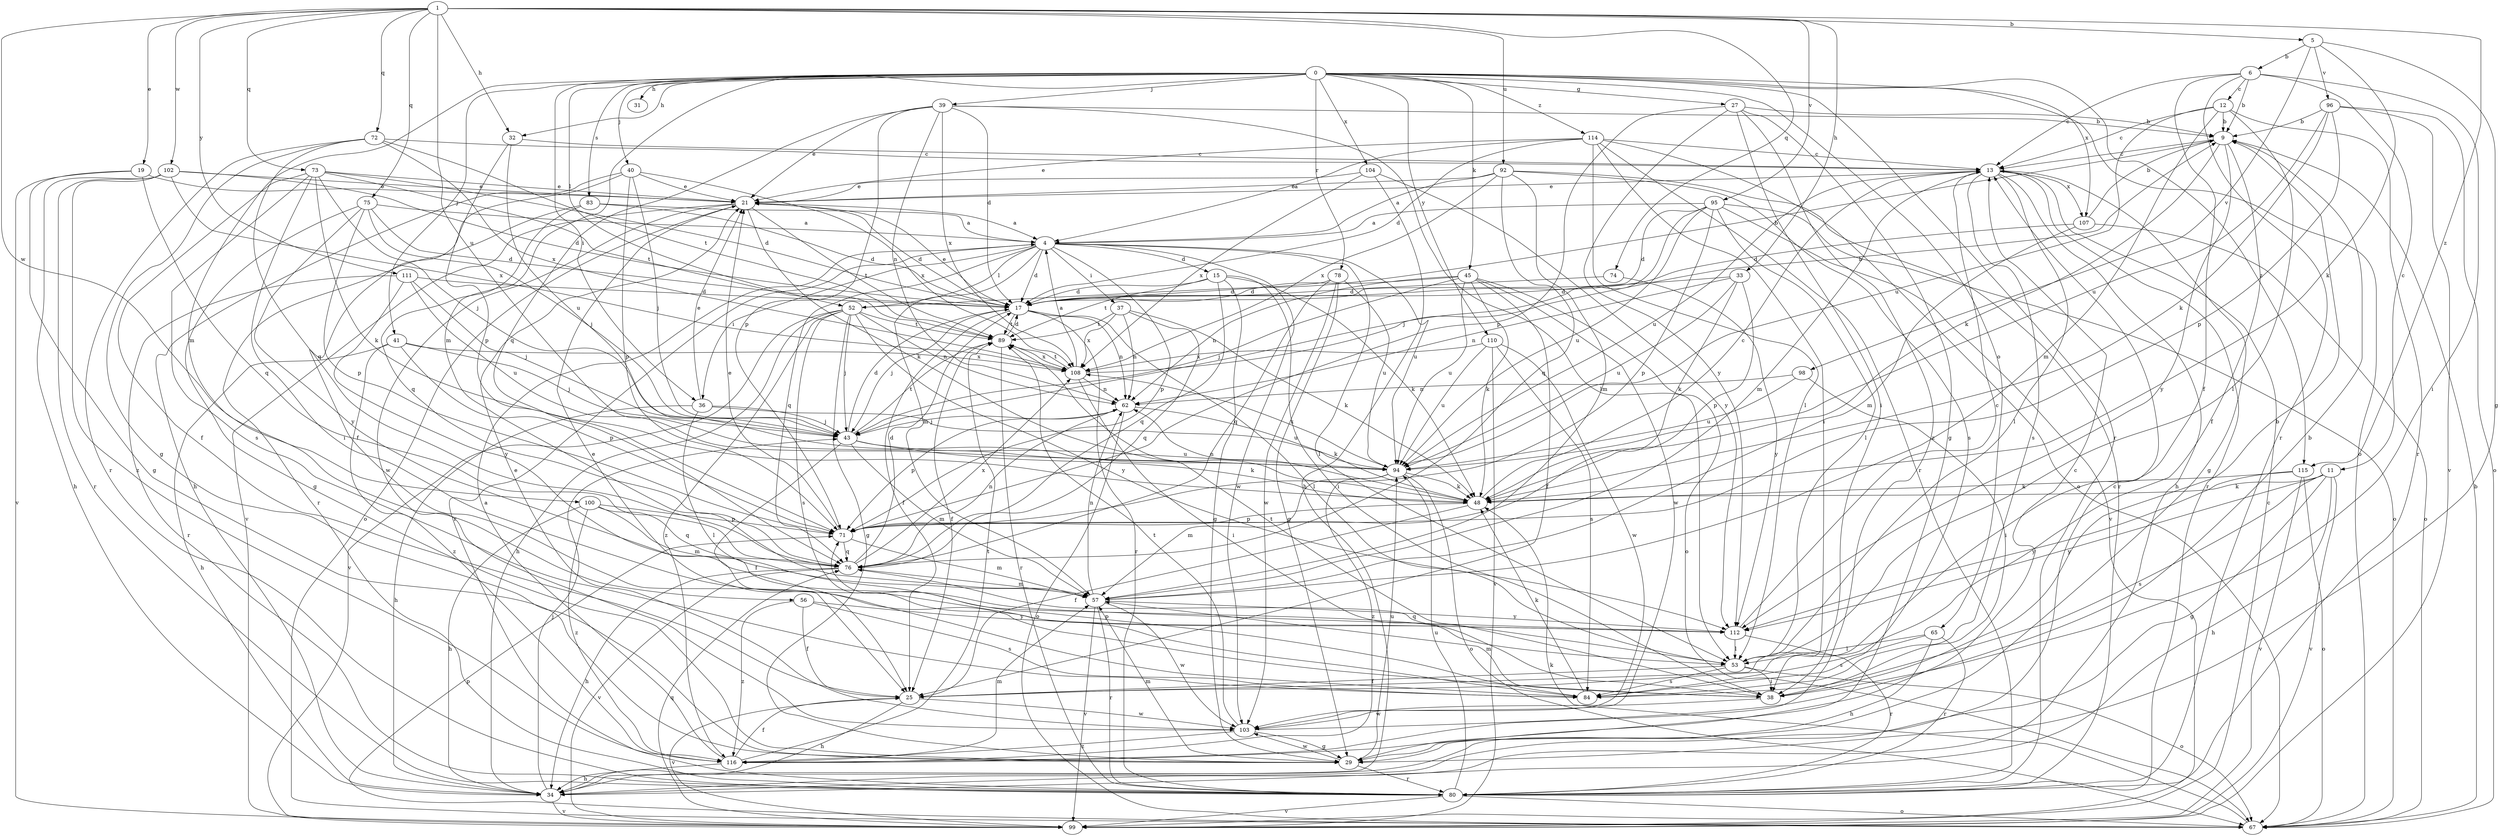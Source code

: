 strict digraph  {
0;
1;
4;
5;
6;
9;
11;
12;
13;
15;
17;
19;
21;
25;
27;
29;
31;
32;
33;
34;
36;
37;
38;
39;
40;
41;
43;
45;
48;
52;
53;
56;
57;
62;
65;
67;
71;
72;
73;
74;
75;
76;
78;
80;
83;
84;
89;
92;
94;
95;
96;
98;
99;
100;
102;
103;
104;
107;
108;
110;
111;
112;
114;
115;
116;
0 -> 27  [label=g];
0 -> 31  [label=h];
0 -> 32  [label=h];
0 -> 36  [label=i];
0 -> 39  [label=j];
0 -> 40  [label=j];
0 -> 41  [label=j];
0 -> 45  [label=k];
0 -> 52  [label=l];
0 -> 56  [label=m];
0 -> 57  [label=m];
0 -> 65  [label=o];
0 -> 67  [label=o];
0 -> 78  [label=r];
0 -> 80  [label=r];
0 -> 83  [label=s];
0 -> 104  [label=x];
0 -> 107  [label=x];
0 -> 110  [label=y];
0 -> 114  [label=z];
0 -> 115  [label=z];
1 -> 5  [label=b];
1 -> 19  [label=e];
1 -> 32  [label=h];
1 -> 33  [label=h];
1 -> 72  [label=q];
1 -> 73  [label=q];
1 -> 74  [label=q];
1 -> 75  [label=q];
1 -> 92  [label=u];
1 -> 94  [label=u];
1 -> 95  [label=v];
1 -> 100  [label=w];
1 -> 102  [label=w];
1 -> 111  [label=y];
1 -> 115  [label=z];
4 -> 15  [label=d];
4 -> 17  [label=d];
4 -> 36  [label=i];
4 -> 37  [label=i];
4 -> 52  [label=l];
4 -> 53  [label=l];
4 -> 57  [label=m];
4 -> 71  [label=p];
4 -> 76  [label=q];
4 -> 80  [label=r];
4 -> 94  [label=u];
4 -> 103  [label=w];
5 -> 6  [label=b];
5 -> 29  [label=g];
5 -> 48  [label=k];
5 -> 96  [label=v];
5 -> 98  [label=v];
6 -> 9  [label=b];
6 -> 11  [label=c];
6 -> 12  [label=c];
6 -> 13  [label=c];
6 -> 25  [label=f];
6 -> 38  [label=i];
6 -> 80  [label=r];
9 -> 13  [label=c];
9 -> 25  [label=f];
9 -> 48  [label=k];
9 -> 112  [label=y];
11 -> 29  [label=g];
11 -> 34  [label=h];
11 -> 48  [label=k];
11 -> 84  [label=s];
11 -> 99  [label=v];
11 -> 112  [label=y];
12 -> 9  [label=b];
12 -> 13  [label=c];
12 -> 53  [label=l];
12 -> 57  [label=m];
12 -> 80  [label=r];
12 -> 94  [label=u];
13 -> 21  [label=e];
13 -> 29  [label=g];
13 -> 34  [label=h];
13 -> 53  [label=l];
13 -> 57  [label=m];
13 -> 80  [label=r];
13 -> 84  [label=s];
13 -> 94  [label=u];
13 -> 107  [label=x];
15 -> 17  [label=d];
15 -> 29  [label=g];
15 -> 38  [label=i];
15 -> 48  [label=k];
15 -> 76  [label=q];
15 -> 89  [label=t];
17 -> 21  [label=e];
17 -> 25  [label=f];
17 -> 43  [label=j];
17 -> 53  [label=l];
17 -> 62  [label=n];
17 -> 80  [label=r];
17 -> 89  [label=t];
19 -> 21  [label=e];
19 -> 29  [label=g];
19 -> 76  [label=q];
19 -> 99  [label=v];
21 -> 4  [label=a];
21 -> 17  [label=d];
21 -> 48  [label=k];
21 -> 67  [label=o];
21 -> 89  [label=t];
21 -> 99  [label=v];
21 -> 103  [label=w];
25 -> 34  [label=h];
25 -> 99  [label=v];
25 -> 103  [label=w];
27 -> 9  [label=b];
27 -> 29  [label=g];
27 -> 38  [label=i];
27 -> 71  [label=p];
27 -> 112  [label=y];
27 -> 116  [label=z];
29 -> 57  [label=m];
29 -> 80  [label=r];
29 -> 94  [label=u];
29 -> 103  [label=w];
32 -> 13  [label=c];
32 -> 71  [label=p];
32 -> 94  [label=u];
33 -> 17  [label=d];
33 -> 48  [label=k];
33 -> 62  [label=n];
33 -> 71  [label=p];
33 -> 94  [label=u];
34 -> 13  [label=c];
34 -> 43  [label=j];
34 -> 99  [label=v];
36 -> 21  [label=e];
36 -> 34  [label=h];
36 -> 43  [label=j];
36 -> 53  [label=l];
36 -> 94  [label=u];
37 -> 48  [label=k];
37 -> 62  [label=n];
37 -> 76  [label=q];
37 -> 89  [label=t];
37 -> 108  [label=x];
38 -> 9  [label=b];
38 -> 57  [label=m];
38 -> 89  [label=t];
38 -> 103  [label=w];
39 -> 9  [label=b];
39 -> 17  [label=d];
39 -> 21  [label=e];
39 -> 53  [label=l];
39 -> 62  [label=n];
39 -> 71  [label=p];
39 -> 76  [label=q];
39 -> 108  [label=x];
40 -> 21  [label=e];
40 -> 25  [label=f];
40 -> 34  [label=h];
40 -> 43  [label=j];
40 -> 71  [label=p];
40 -> 108  [label=x];
41 -> 34  [label=h];
41 -> 43  [label=j];
41 -> 71  [label=p];
41 -> 108  [label=x];
41 -> 116  [label=z];
43 -> 17  [label=d];
43 -> 25  [label=f];
43 -> 48  [label=k];
43 -> 57  [label=m];
43 -> 89  [label=t];
43 -> 94  [label=u];
45 -> 17  [label=d];
45 -> 25  [label=f];
45 -> 43  [label=j];
45 -> 48  [label=k];
45 -> 62  [label=n];
45 -> 67  [label=o];
45 -> 94  [label=u];
45 -> 103  [label=w];
48 -> 13  [label=c];
48 -> 25  [label=f];
48 -> 62  [label=n];
48 -> 71  [label=p];
52 -> 9  [label=b];
52 -> 29  [label=g];
52 -> 34  [label=h];
52 -> 43  [label=j];
52 -> 62  [label=n];
52 -> 84  [label=s];
52 -> 89  [label=t];
52 -> 99  [label=v];
52 -> 112  [label=y];
52 -> 116  [label=z];
53 -> 25  [label=f];
53 -> 38  [label=i];
53 -> 67  [label=o];
53 -> 76  [label=q];
53 -> 84  [label=s];
56 -> 25  [label=f];
56 -> 84  [label=s];
56 -> 112  [label=y];
56 -> 116  [label=z];
57 -> 62  [label=n];
57 -> 80  [label=r];
57 -> 99  [label=v];
57 -> 103  [label=w];
57 -> 112  [label=y];
62 -> 43  [label=j];
62 -> 48  [label=k];
62 -> 67  [label=o];
62 -> 71  [label=p];
65 -> 34  [label=h];
65 -> 53  [label=l];
65 -> 80  [label=r];
65 -> 84  [label=s];
67 -> 9  [label=b];
67 -> 48  [label=k];
67 -> 71  [label=p];
71 -> 21  [label=e];
71 -> 57  [label=m];
71 -> 76  [label=q];
72 -> 13  [label=c];
72 -> 29  [label=g];
72 -> 76  [label=q];
72 -> 80  [label=r];
72 -> 89  [label=t];
72 -> 108  [label=x];
73 -> 17  [label=d];
73 -> 21  [label=e];
73 -> 25  [label=f];
73 -> 38  [label=i];
73 -> 43  [label=j];
73 -> 48  [label=k];
73 -> 84  [label=s];
73 -> 89  [label=t];
74 -> 17  [label=d];
74 -> 112  [label=y];
75 -> 4  [label=a];
75 -> 17  [label=d];
75 -> 29  [label=g];
75 -> 43  [label=j];
75 -> 71  [label=p];
75 -> 112  [label=y];
76 -> 17  [label=d];
76 -> 34  [label=h];
76 -> 57  [label=m];
76 -> 62  [label=n];
76 -> 99  [label=v];
76 -> 108  [label=x];
78 -> 17  [label=d];
78 -> 29  [label=g];
78 -> 76  [label=q];
78 -> 94  [label=u];
78 -> 103  [label=w];
80 -> 67  [label=o];
80 -> 94  [label=u];
80 -> 99  [label=v];
83 -> 4  [label=a];
83 -> 17  [label=d];
83 -> 76  [label=q];
83 -> 80  [label=r];
84 -> 21  [label=e];
84 -> 48  [label=k];
84 -> 71  [label=p];
89 -> 17  [label=d];
89 -> 25  [label=f];
89 -> 80  [label=r];
89 -> 108  [label=x];
92 -> 4  [label=a];
92 -> 21  [label=e];
92 -> 57  [label=m];
92 -> 76  [label=q];
92 -> 80  [label=r];
92 -> 84  [label=s];
92 -> 108  [label=x];
94 -> 48  [label=k];
94 -> 57  [label=m];
94 -> 67  [label=o];
94 -> 108  [label=x];
94 -> 116  [label=z];
95 -> 4  [label=a];
95 -> 17  [label=d];
95 -> 43  [label=j];
95 -> 53  [label=l];
95 -> 67  [label=o];
95 -> 71  [label=p];
95 -> 94  [label=u];
95 -> 99  [label=v];
96 -> 9  [label=b];
96 -> 48  [label=k];
96 -> 67  [label=o];
96 -> 71  [label=p];
96 -> 94  [label=u];
96 -> 99  [label=v];
98 -> 38  [label=i];
98 -> 62  [label=n];
98 -> 94  [label=u];
99 -> 13  [label=c];
99 -> 76  [label=q];
100 -> 34  [label=h];
100 -> 57  [label=m];
100 -> 71  [label=p];
100 -> 76  [label=q];
100 -> 116  [label=z];
102 -> 17  [label=d];
102 -> 21  [label=e];
102 -> 34  [label=h];
102 -> 80  [label=r];
102 -> 108  [label=x];
102 -> 116  [label=z];
103 -> 9  [label=b];
103 -> 21  [label=e];
103 -> 29  [label=g];
103 -> 89  [label=t];
103 -> 116  [label=z];
104 -> 21  [label=e];
104 -> 34  [label=h];
104 -> 108  [label=x];
104 -> 112  [label=y];
107 -> 9  [label=b];
107 -> 17  [label=d];
107 -> 57  [label=m];
107 -> 67  [label=o];
108 -> 4  [label=a];
108 -> 9  [label=b];
108 -> 38  [label=i];
108 -> 62  [label=n];
108 -> 89  [label=t];
110 -> 84  [label=s];
110 -> 94  [label=u];
110 -> 99  [label=v];
110 -> 103  [label=w];
110 -> 108  [label=x];
111 -> 17  [label=d];
111 -> 43  [label=j];
111 -> 80  [label=r];
111 -> 94  [label=u];
111 -> 112  [label=y];
112 -> 13  [label=c];
112 -> 53  [label=l];
112 -> 80  [label=r];
114 -> 4  [label=a];
114 -> 13  [label=c];
114 -> 17  [label=d];
114 -> 21  [label=e];
114 -> 38  [label=i];
114 -> 53  [label=l];
114 -> 67  [label=o];
114 -> 80  [label=r];
115 -> 48  [label=k];
115 -> 67  [label=o];
115 -> 99  [label=v];
115 -> 112  [label=y];
116 -> 4  [label=a];
116 -> 13  [label=c];
116 -> 25  [label=f];
116 -> 34  [label=h];
116 -> 57  [label=m];
116 -> 89  [label=t];
}
